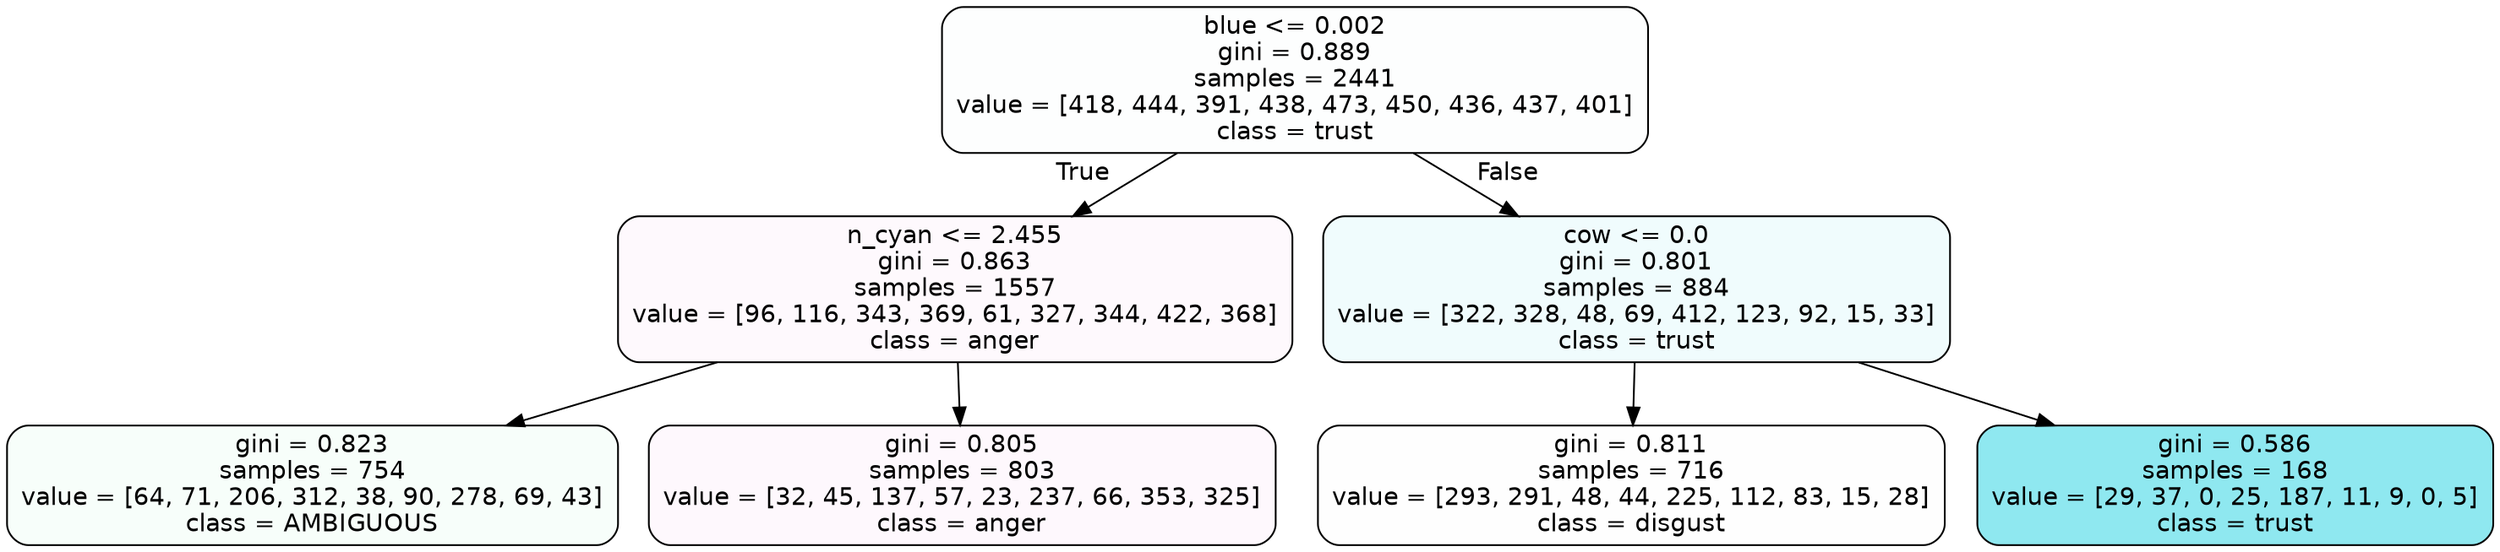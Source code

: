 digraph Tree {
node [shape=box, style="filled, rounded", color="black", fontname=helvetica] ;
edge [fontname=helvetica] ;
0 [label="blue <= 0.002\ngini = 0.889\nsamples = 2441\nvalue = [418, 444, 391, 438, 473, 450, 436, 437, 401]\nclass = trust", fillcolor="#39d7e502"] ;
1 [label="n_cyan <= 2.455\ngini = 0.863\nsamples = 1557\nvalue = [96, 116, 343, 369, 61, 327, 344, 422, 368]\nclass = anger", fillcolor="#e539d707"] ;
0 -> 1 [labeldistance=2.5, labelangle=45, headlabel="True"] ;
2 [label="gini = 0.823\nsamples = 754\nvalue = [64, 71, 206, 312, 38, 90, 278, 69, 43]\nclass = AMBIGUOUS", fillcolor="#39e5810a"] ;
1 -> 2 ;
3 [label="gini = 0.805\nsamples = 803\nvalue = [32, 45, 137, 57, 23, 237, 66, 353, 325]\nclass = anger", fillcolor="#e539d708"] ;
1 -> 3 ;
4 [label="cow <= 0.0\ngini = 0.801\nsamples = 884\nvalue = [322, 328, 48, 69, 412, 123, 92, 15, 33]\nclass = trust", fillcolor="#39d7e513"] ;
0 -> 4 [labeldistance=2.5, labelangle=-45, headlabel="False"] ;
5 [label="gini = 0.811\nsamples = 716\nvalue = [293, 291, 48, 44, 225, 112, 83, 15, 28]\nclass = disgust", fillcolor="#e5813901"] ;
4 -> 5 ;
6 [label="gini = 0.586\nsamples = 168\nvalue = [29, 37, 0, 25, 187, 11, 9, 0, 5]\nclass = trust", fillcolor="#39d7e590"] ;
4 -> 6 ;
}